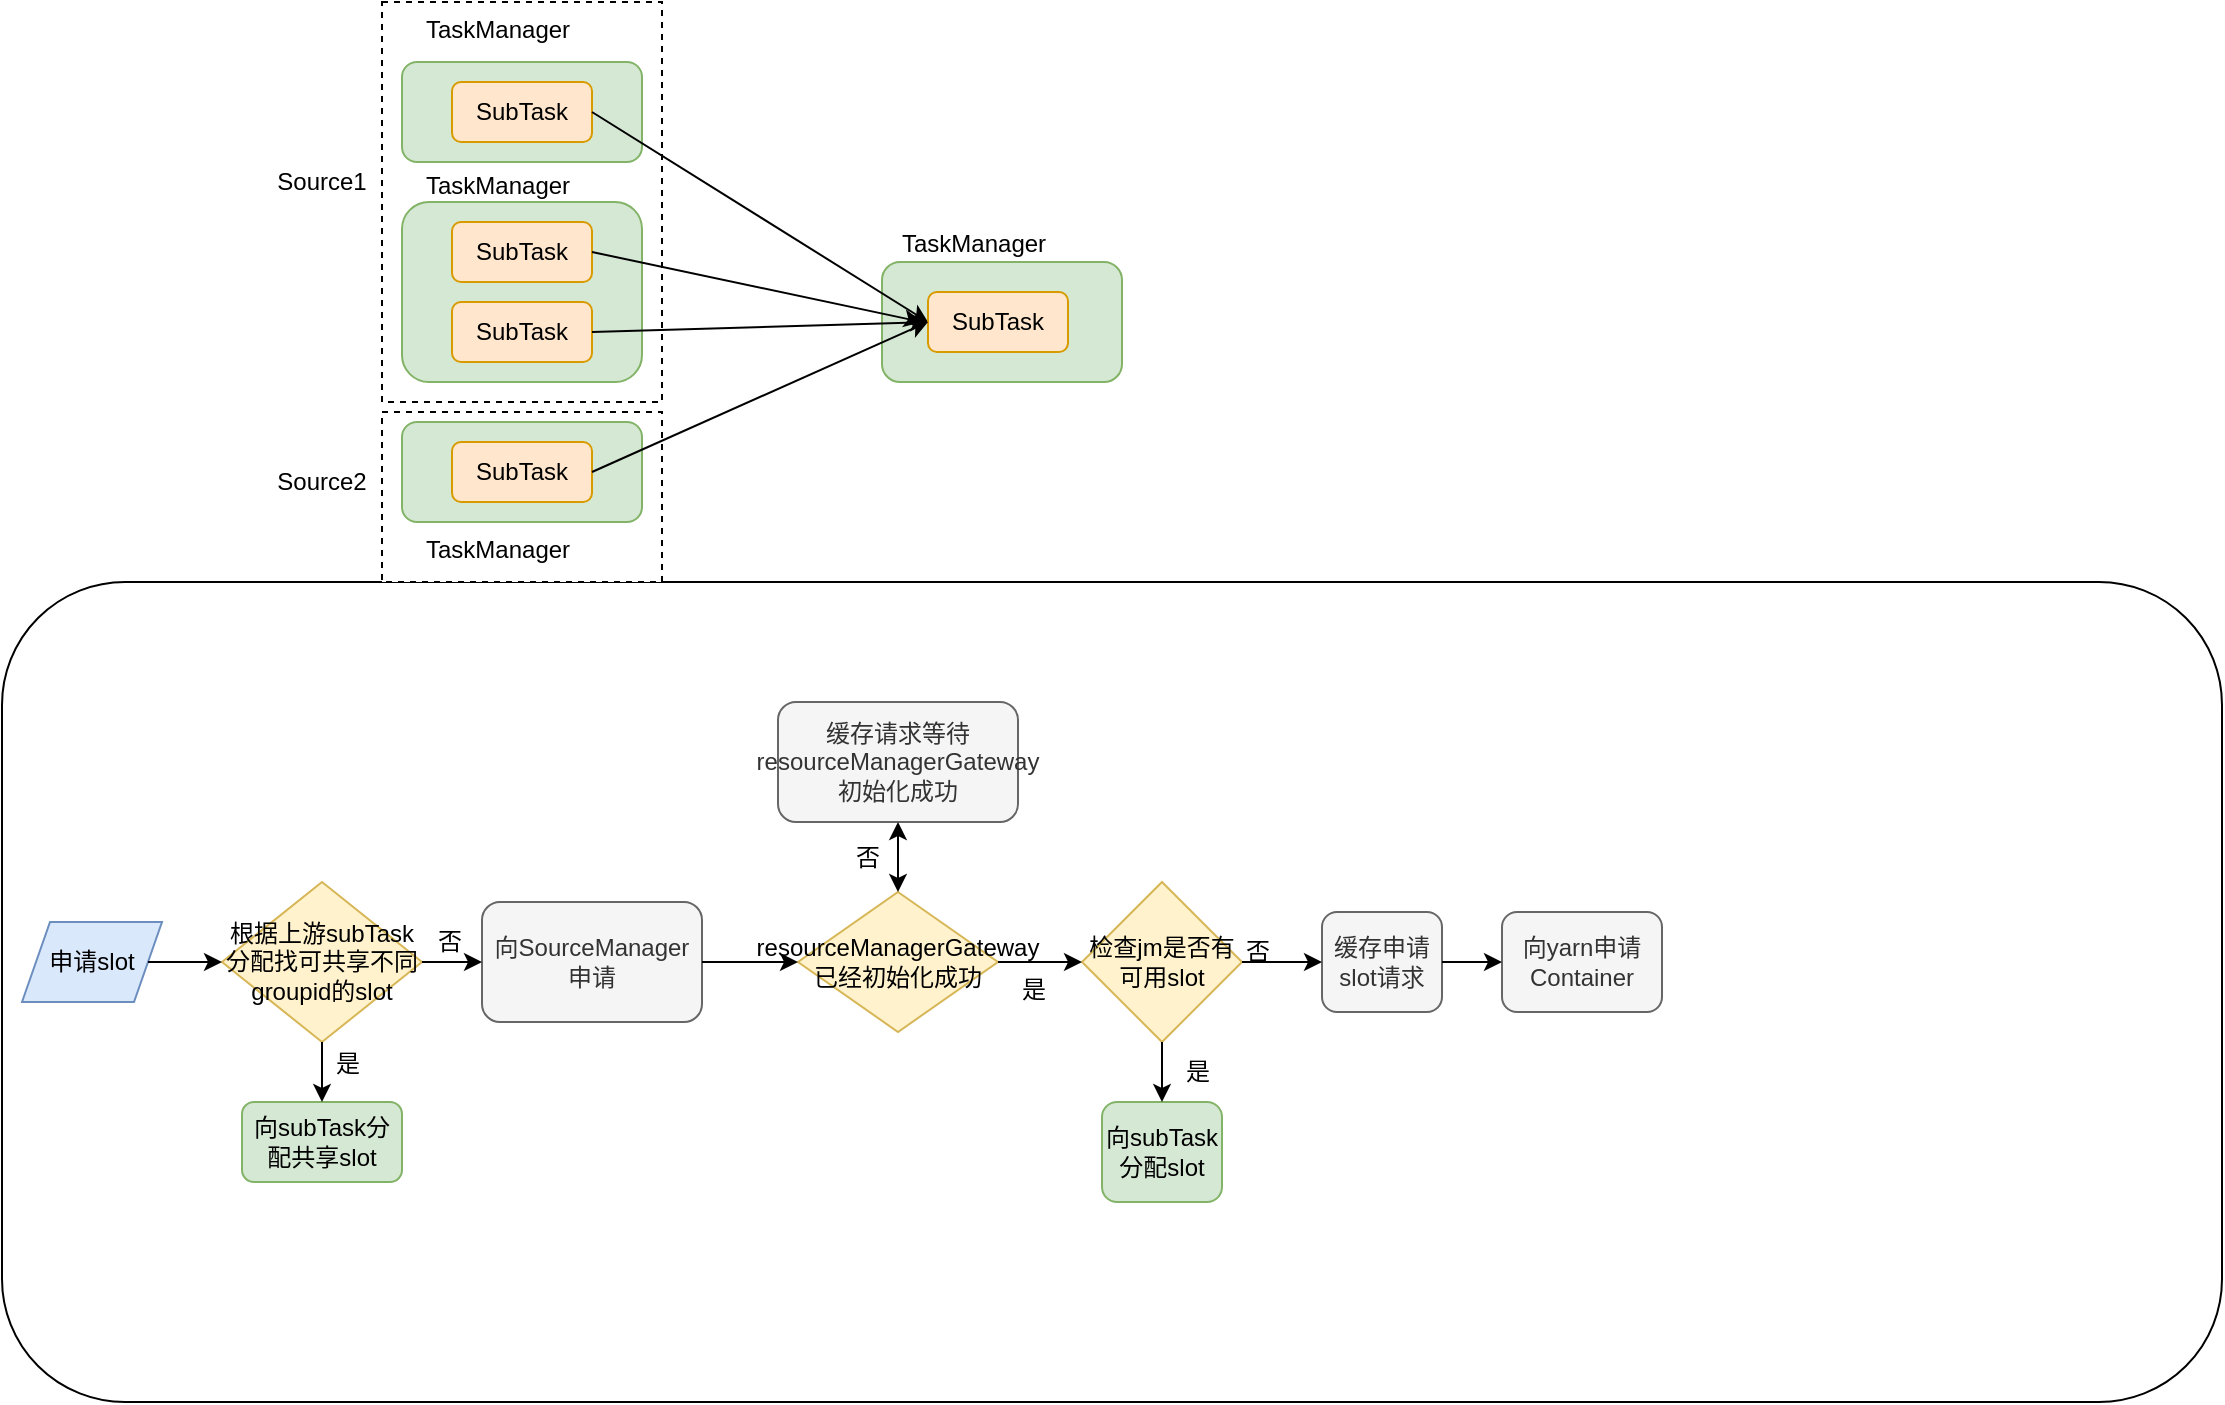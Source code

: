 <mxfile version="10.7.3" type="device"><diagram id="gcui_SKbyO8TjvXauZ1S" name="Page-1"><mxGraphModel dx="1725" dy="586" grid="1" gridSize="10" guides="1" tooltips="1" connect="1" arrows="1" fold="1" page="1" pageScale="1" pageWidth="827" pageHeight="1169" math="0" shadow="0"><root><mxCell id="0"/><mxCell id="1" parent="0"/><mxCell id="X84jWd_Z9FsuTWqQ3ipi-64" value="" style="rounded=1;whiteSpace=wrap;html=1;" vertex="1" parent="1"><mxGeometry x="-120" y="420" width="1110" height="410" as="geometry"/></mxCell><mxCell id="X84jWd_Z9FsuTWqQ3ipi-27" value="" style="rounded=0;whiteSpace=wrap;html=1;dashed=1;" vertex="1" parent="1"><mxGeometry x="70" y="335" width="140" height="85" as="geometry"/></mxCell><mxCell id="X84jWd_Z9FsuTWqQ3ipi-25" value="" style="rounded=0;whiteSpace=wrap;html=1;dashed=1;" vertex="1" parent="1"><mxGeometry x="70" y="130" width="140" height="200" as="geometry"/></mxCell><mxCell id="X84jWd_Z9FsuTWqQ3ipi-1" value="" style="rounded=1;whiteSpace=wrap;html=1;fillColor=#d5e8d4;strokeColor=#82b366;" vertex="1" parent="1"><mxGeometry x="80" y="160" width="120" height="50" as="geometry"/></mxCell><mxCell id="X84jWd_Z9FsuTWqQ3ipi-2" value="" style="rounded=1;whiteSpace=wrap;html=1;fillColor=#d5e8d4;strokeColor=#82b366;" vertex="1" parent="1"><mxGeometry x="80" y="230" width="120" height="90" as="geometry"/></mxCell><mxCell id="X84jWd_Z9FsuTWqQ3ipi-3" value="" style="rounded=1;whiteSpace=wrap;html=1;fillColor=#d5e8d4;strokeColor=#82b366;" vertex="1" parent="1"><mxGeometry x="80" y="340" width="120" height="50" as="geometry"/></mxCell><mxCell id="X84jWd_Z9FsuTWqQ3ipi-4" value="" style="rounded=1;whiteSpace=wrap;html=1;fillColor=#d5e8d4;strokeColor=#82b366;" vertex="1" parent="1"><mxGeometry x="320" y="260" width="120" height="60" as="geometry"/></mxCell><mxCell id="X84jWd_Z9FsuTWqQ3ipi-6" value="SubTask" style="rounded=1;whiteSpace=wrap;html=1;fillColor=#ffe6cc;strokeColor=#d79b00;" vertex="1" parent="1"><mxGeometry x="105" y="170" width="70" height="30" as="geometry"/></mxCell><mxCell id="X84jWd_Z9FsuTWqQ3ipi-9" value="SubTask" style="rounded=1;whiteSpace=wrap;html=1;fillColor=#ffe6cc;strokeColor=#d79b00;" vertex="1" parent="1"><mxGeometry x="105" y="280" width="70" height="30" as="geometry"/></mxCell><mxCell id="X84jWd_Z9FsuTWqQ3ipi-10" value="SubTask" style="rounded=1;whiteSpace=wrap;html=1;fillColor=#ffe6cc;strokeColor=#d79b00;" vertex="1" parent="1"><mxGeometry x="105" y="240" width="70" height="30" as="geometry"/></mxCell><mxCell id="X84jWd_Z9FsuTWqQ3ipi-11" value="SubTask" style="rounded=1;whiteSpace=wrap;html=1;fillColor=#ffe6cc;strokeColor=#d79b00;" vertex="1" parent="1"><mxGeometry x="105" y="350" width="70" height="30" as="geometry"/></mxCell><mxCell id="X84jWd_Z9FsuTWqQ3ipi-12" value="" style="endArrow=classic;html=1;exitX=1;exitY=0.5;exitDx=0;exitDy=0;entryX=0;entryY=0.5;entryDx=0;entryDy=0;" edge="1" parent="1" source="X84jWd_Z9FsuTWqQ3ipi-6" target="X84jWd_Z9FsuTWqQ3ipi-13"><mxGeometry width="50" height="50" relative="1" as="geometry"><mxPoint x="380" y="150" as="sourcePoint"/><mxPoint x="430" y="100" as="targetPoint"/></mxGeometry></mxCell><mxCell id="X84jWd_Z9FsuTWqQ3ipi-13" value="SubTask" style="rounded=1;whiteSpace=wrap;html=1;fillColor=#ffe6cc;strokeColor=#d79b00;" vertex="1" parent="1"><mxGeometry x="343" y="275" width="70" height="30" as="geometry"/></mxCell><mxCell id="X84jWd_Z9FsuTWqQ3ipi-14" value="" style="endArrow=classic;html=1;exitX=1;exitY=0.5;exitDx=0;exitDy=0;entryX=0;entryY=0.5;entryDx=0;entryDy=0;" edge="1" parent="1" source="X84jWd_Z9FsuTWqQ3ipi-9" target="X84jWd_Z9FsuTWqQ3ipi-13"><mxGeometry width="50" height="50" relative="1" as="geometry"><mxPoint x="185" y="195" as="sourcePoint"/><mxPoint x="353" y="300" as="targetPoint"/></mxGeometry></mxCell><mxCell id="X84jWd_Z9FsuTWqQ3ipi-15" value="" style="endArrow=classic;html=1;exitX=1;exitY=0.5;exitDx=0;exitDy=0;" edge="1" parent="1" source="X84jWd_Z9FsuTWqQ3ipi-10"><mxGeometry width="50" height="50" relative="1" as="geometry"><mxPoint x="195" y="205" as="sourcePoint"/><mxPoint x="340" y="290" as="targetPoint"/></mxGeometry></mxCell><mxCell id="X84jWd_Z9FsuTWqQ3ipi-16" value="" style="endArrow=classic;html=1;entryX=0;entryY=0.5;entryDx=0;entryDy=0;exitX=1;exitY=0.5;exitDx=0;exitDy=0;" edge="1" parent="1" target="X84jWd_Z9FsuTWqQ3ipi-13"><mxGeometry width="50" height="50" relative="1" as="geometry"><mxPoint x="175" y="365" as="sourcePoint"/><mxPoint x="343" y="270" as="targetPoint"/></mxGeometry></mxCell><mxCell id="X84jWd_Z9FsuTWqQ3ipi-19" value="TaskManager" style="text;html=1;" vertex="1" parent="1"><mxGeometry x="90" y="130" width="130" height="30" as="geometry"/></mxCell><mxCell id="X84jWd_Z9FsuTWqQ3ipi-20" value="TaskManager" style="text;html=1;" vertex="1" parent="1"><mxGeometry x="90" y="208" width="130" height="30" as="geometry"/></mxCell><mxCell id="X84jWd_Z9FsuTWqQ3ipi-21" value="TaskManager" style="text;html=1;" vertex="1" parent="1"><mxGeometry x="90" y="390" width="130" height="30" as="geometry"/></mxCell><mxCell id="X84jWd_Z9FsuTWqQ3ipi-22" value="TaskManager" style="text;html=1;" vertex="1" parent="1"><mxGeometry x="328" y="237" width="130" height="30" as="geometry"/></mxCell><mxCell id="X84jWd_Z9FsuTWqQ3ipi-26" value="Source1" style="text;html=1;strokeColor=none;fillColor=none;align=center;verticalAlign=middle;whiteSpace=wrap;rounded=0;" vertex="1" parent="1"><mxGeometry x="20" y="210" width="40" height="20" as="geometry"/></mxCell><mxCell id="X84jWd_Z9FsuTWqQ3ipi-28" value="Source2" style="text;html=1;strokeColor=none;fillColor=none;align=center;verticalAlign=middle;whiteSpace=wrap;rounded=0;" vertex="1" parent="1"><mxGeometry x="20" y="360" width="40" height="20" as="geometry"/></mxCell><mxCell id="X84jWd_Z9FsuTWqQ3ipi-31" value="&lt;span&gt;申请slot&lt;/span&gt;" style="shape=parallelogram;perimeter=parallelogramPerimeter;whiteSpace=wrap;html=1;fillColor=#dae8fc;strokeColor=#6c8ebf;" vertex="1" parent="1"><mxGeometry x="-110" y="590" width="70" height="40" as="geometry"/></mxCell><mxCell id="X84jWd_Z9FsuTWqQ3ipi-33" value="根据上游subTask分配找可共享不同groupid的slot" style="rhombus;whiteSpace=wrap;html=1;fillColor=#fff2cc;strokeColor=#d6b656;" vertex="1" parent="1"><mxGeometry x="-10" y="570" width="100" height="80" as="geometry"/></mxCell><mxCell id="X84jWd_Z9FsuTWqQ3ipi-36" value="向SourceManager申请" style="rounded=1;whiteSpace=wrap;html=1;fillColor=#f5f5f5;strokeColor=#666666;fontColor=#333333;" vertex="1" parent="1"><mxGeometry x="120" y="580" width="110" height="60" as="geometry"/></mxCell><mxCell id="X84jWd_Z9FsuTWqQ3ipi-37" value="&lt;p&gt;&lt;span&gt;resourceManagerGateway已经初始化成功&lt;/span&gt;&lt;/p&gt;" style="rhombus;whiteSpace=wrap;html=1;fillColor=#fff2cc;strokeColor=#d6b656;" vertex="1" parent="1"><mxGeometry x="278" y="575" width="100" height="70" as="geometry"/></mxCell><mxCell id="X84jWd_Z9FsuTWqQ3ipi-38" value="缓存请求等待resourceManagerGateway初始化成功" style="rounded=1;whiteSpace=wrap;html=1;fillColor=#f5f5f5;strokeColor=#666666;fontColor=#333333;" vertex="1" parent="1"><mxGeometry x="268" y="480" width="120" height="60" as="geometry"/></mxCell><mxCell id="X84jWd_Z9FsuTWqQ3ipi-41" value="&lt;span&gt;检查jm是否有可用slot&lt;/span&gt;" style="rhombus;whiteSpace=wrap;html=1;fillColor=#fff2cc;strokeColor=#d6b656;" vertex="1" parent="1"><mxGeometry x="420" y="570" width="80" height="80" as="geometry"/></mxCell><mxCell id="X84jWd_Z9FsuTWqQ3ipi-42" value="缓存申请slot请求" style="rounded=1;whiteSpace=wrap;html=1;fillColor=#f5f5f5;strokeColor=#666666;fontColor=#333333;" vertex="1" parent="1"><mxGeometry x="540" y="585" width="60" height="50" as="geometry"/></mxCell><mxCell id="X84jWd_Z9FsuTWqQ3ipi-43" value="" style="endArrow=classic;startArrow=classic;html=1;entryX=0.5;entryY=1;entryDx=0;entryDy=0;exitX=0.5;exitY=0;exitDx=0;exitDy=0;" edge="1" parent="1" source="X84jWd_Z9FsuTWqQ3ipi-37" target="X84jWd_Z9FsuTWqQ3ipi-38"><mxGeometry width="50" height="50" relative="1" as="geometry"><mxPoint x="220" y="820" as="sourcePoint"/><mxPoint x="270" y="770" as="targetPoint"/></mxGeometry></mxCell><mxCell id="X84jWd_Z9FsuTWqQ3ipi-44" value="" style="endArrow=classic;html=1;exitX=1;exitY=0.5;exitDx=0;exitDy=0;entryX=0;entryY=0.5;entryDx=0;entryDy=0;" edge="1" parent="1" source="X84jWd_Z9FsuTWqQ3ipi-31" target="X84jWd_Z9FsuTWqQ3ipi-33"><mxGeometry width="50" height="50" relative="1" as="geometry"><mxPoint x="60" y="790" as="sourcePoint"/><mxPoint x="110" y="740" as="targetPoint"/></mxGeometry></mxCell><mxCell id="X84jWd_Z9FsuTWqQ3ipi-45" value="" style="endArrow=classic;html=1;exitX=1;exitY=0.5;exitDx=0;exitDy=0;entryX=0;entryY=0.5;entryDx=0;entryDy=0;" edge="1" parent="1" source="X84jWd_Z9FsuTWqQ3ipi-33" target="X84jWd_Z9FsuTWqQ3ipi-36"><mxGeometry width="50" height="50" relative="1" as="geometry"><mxPoint y="810" as="sourcePoint"/><mxPoint x="50" y="760" as="targetPoint"/></mxGeometry></mxCell><mxCell id="X84jWd_Z9FsuTWqQ3ipi-46" value="" style="endArrow=classic;html=1;exitX=1;exitY=0.5;exitDx=0;exitDy=0;entryX=0;entryY=0.5;entryDx=0;entryDy=0;" edge="1" parent="1" source="X84jWd_Z9FsuTWqQ3ipi-36" target="X84jWd_Z9FsuTWqQ3ipi-37"><mxGeometry width="50" height="50" relative="1" as="geometry"><mxPoint x="80" y="840" as="sourcePoint"/><mxPoint x="130" y="790" as="targetPoint"/></mxGeometry></mxCell><mxCell id="X84jWd_Z9FsuTWqQ3ipi-47" value="" style="endArrow=classic;html=1;exitX=1;exitY=0.5;exitDx=0;exitDy=0;entryX=0;entryY=0.5;entryDx=0;entryDy=0;" edge="1" parent="1" source="X84jWd_Z9FsuTWqQ3ipi-37" target="X84jWd_Z9FsuTWqQ3ipi-41"><mxGeometry width="50" height="50" relative="1" as="geometry"><mxPoint x="240" y="620" as="sourcePoint"/><mxPoint x="288" y="620" as="targetPoint"/></mxGeometry></mxCell><mxCell id="X84jWd_Z9FsuTWqQ3ipi-48" value="" style="endArrow=classic;html=1;exitX=1;exitY=0.5;exitDx=0;exitDy=0;entryX=0;entryY=0.5;entryDx=0;entryDy=0;" edge="1" parent="1" source="X84jWd_Z9FsuTWqQ3ipi-41" target="X84jWd_Z9FsuTWqQ3ipi-42"><mxGeometry width="50" height="50" relative="1" as="geometry"><mxPoint x="360" y="780" as="sourcePoint"/><mxPoint x="410" y="730" as="targetPoint"/></mxGeometry></mxCell><mxCell id="X84jWd_Z9FsuTWqQ3ipi-49" value="向subTask分配slot" style="rounded=1;whiteSpace=wrap;html=1;fillColor=#d5e8d4;strokeColor=#82b366;" vertex="1" parent="1"><mxGeometry x="430" y="680" width="60" height="50" as="geometry"/></mxCell><mxCell id="X84jWd_Z9FsuTWqQ3ipi-50" value="" style="endArrow=classic;html=1;exitX=0.5;exitY=1;exitDx=0;exitDy=0;entryX=0.5;entryY=0;entryDx=0;entryDy=0;" edge="1" parent="1" source="X84jWd_Z9FsuTWqQ3ipi-41" target="X84jWd_Z9FsuTWqQ3ipi-49"><mxGeometry width="50" height="50" relative="1" as="geometry"><mxPoint x="140" y="810" as="sourcePoint"/><mxPoint x="190" y="760" as="targetPoint"/></mxGeometry></mxCell><mxCell id="X84jWd_Z9FsuTWqQ3ipi-51" value="否" style="text;html=1;resizable=0;points=[];autosize=1;align=left;verticalAlign=top;spacingTop=-4;" vertex="1" parent="1"><mxGeometry x="305" y="547.5" width="30" height="20" as="geometry"/></mxCell><mxCell id="X84jWd_Z9FsuTWqQ3ipi-53" value="&lt;span&gt;向subTask分配共享slot&lt;/span&gt;" style="rounded=1;whiteSpace=wrap;html=1;fillColor=#d5e8d4;strokeColor=#82b366;" vertex="1" parent="1"><mxGeometry y="680" width="80" height="40" as="geometry"/></mxCell><mxCell id="X84jWd_Z9FsuTWqQ3ipi-54" value="" style="endArrow=classic;html=1;exitX=0.5;exitY=1;exitDx=0;exitDy=0;entryX=0.5;entryY=0;entryDx=0;entryDy=0;" edge="1" parent="1" source="X84jWd_Z9FsuTWqQ3ipi-33" target="X84jWd_Z9FsuTWqQ3ipi-53"><mxGeometry width="50" height="50" relative="1" as="geometry"><mxPoint x="80" y="770" as="sourcePoint"/><mxPoint x="130" y="720" as="targetPoint"/></mxGeometry></mxCell><mxCell id="X84jWd_Z9FsuTWqQ3ipi-55" value="是" style="text;html=1;resizable=0;points=[];autosize=1;align=left;verticalAlign=top;spacingTop=-4;" vertex="1" parent="1"><mxGeometry x="45" y="651" width="30" height="20" as="geometry"/></mxCell><mxCell id="X84jWd_Z9FsuTWqQ3ipi-56" value="否" style="text;html=1;resizable=0;points=[];autosize=1;align=left;verticalAlign=top;spacingTop=-4;" vertex="1" parent="1"><mxGeometry x="96" y="590" width="30" height="20" as="geometry"/></mxCell><mxCell id="X84jWd_Z9FsuTWqQ3ipi-57" value="是" style="text;html=1;resizable=0;points=[];autosize=1;align=left;verticalAlign=top;spacingTop=-4;" vertex="1" parent="1"><mxGeometry x="388" y="614" width="30" height="20" as="geometry"/></mxCell><mxCell id="X84jWd_Z9FsuTWqQ3ipi-58" value="否" style="text;html=1;resizable=0;points=[];autosize=1;align=left;verticalAlign=top;spacingTop=-4;" vertex="1" parent="1"><mxGeometry x="500" y="595" width="30" height="20" as="geometry"/></mxCell><mxCell id="X84jWd_Z9FsuTWqQ3ipi-59" value="是" style="text;html=1;resizable=0;points=[];autosize=1;align=left;verticalAlign=top;spacingTop=-4;" vertex="1" parent="1"><mxGeometry x="470" y="655" width="30" height="20" as="geometry"/></mxCell><mxCell id="X84jWd_Z9FsuTWqQ3ipi-60" value="&lt;span&gt;向yarn申请Container&lt;/span&gt;" style="rounded=1;whiteSpace=wrap;html=1;fillColor=#f5f5f5;strokeColor=#666666;fontColor=#333333;" vertex="1" parent="1"><mxGeometry x="630" y="585" width="80" height="50" as="geometry"/></mxCell><mxCell id="X84jWd_Z9FsuTWqQ3ipi-61" value="" style="endArrow=classic;html=1;exitX=1;exitY=0.5;exitDx=0;exitDy=0;entryX=0;entryY=0.5;entryDx=0;entryDy=0;" edge="1" parent="1" source="X84jWd_Z9FsuTWqQ3ipi-42" target="X84jWd_Z9FsuTWqQ3ipi-60"><mxGeometry width="50" height="50" relative="1" as="geometry"><mxPoint x="250" y="860" as="sourcePoint"/><mxPoint x="300" y="810" as="targetPoint"/></mxGeometry></mxCell></root></mxGraphModel></diagram></mxfile>